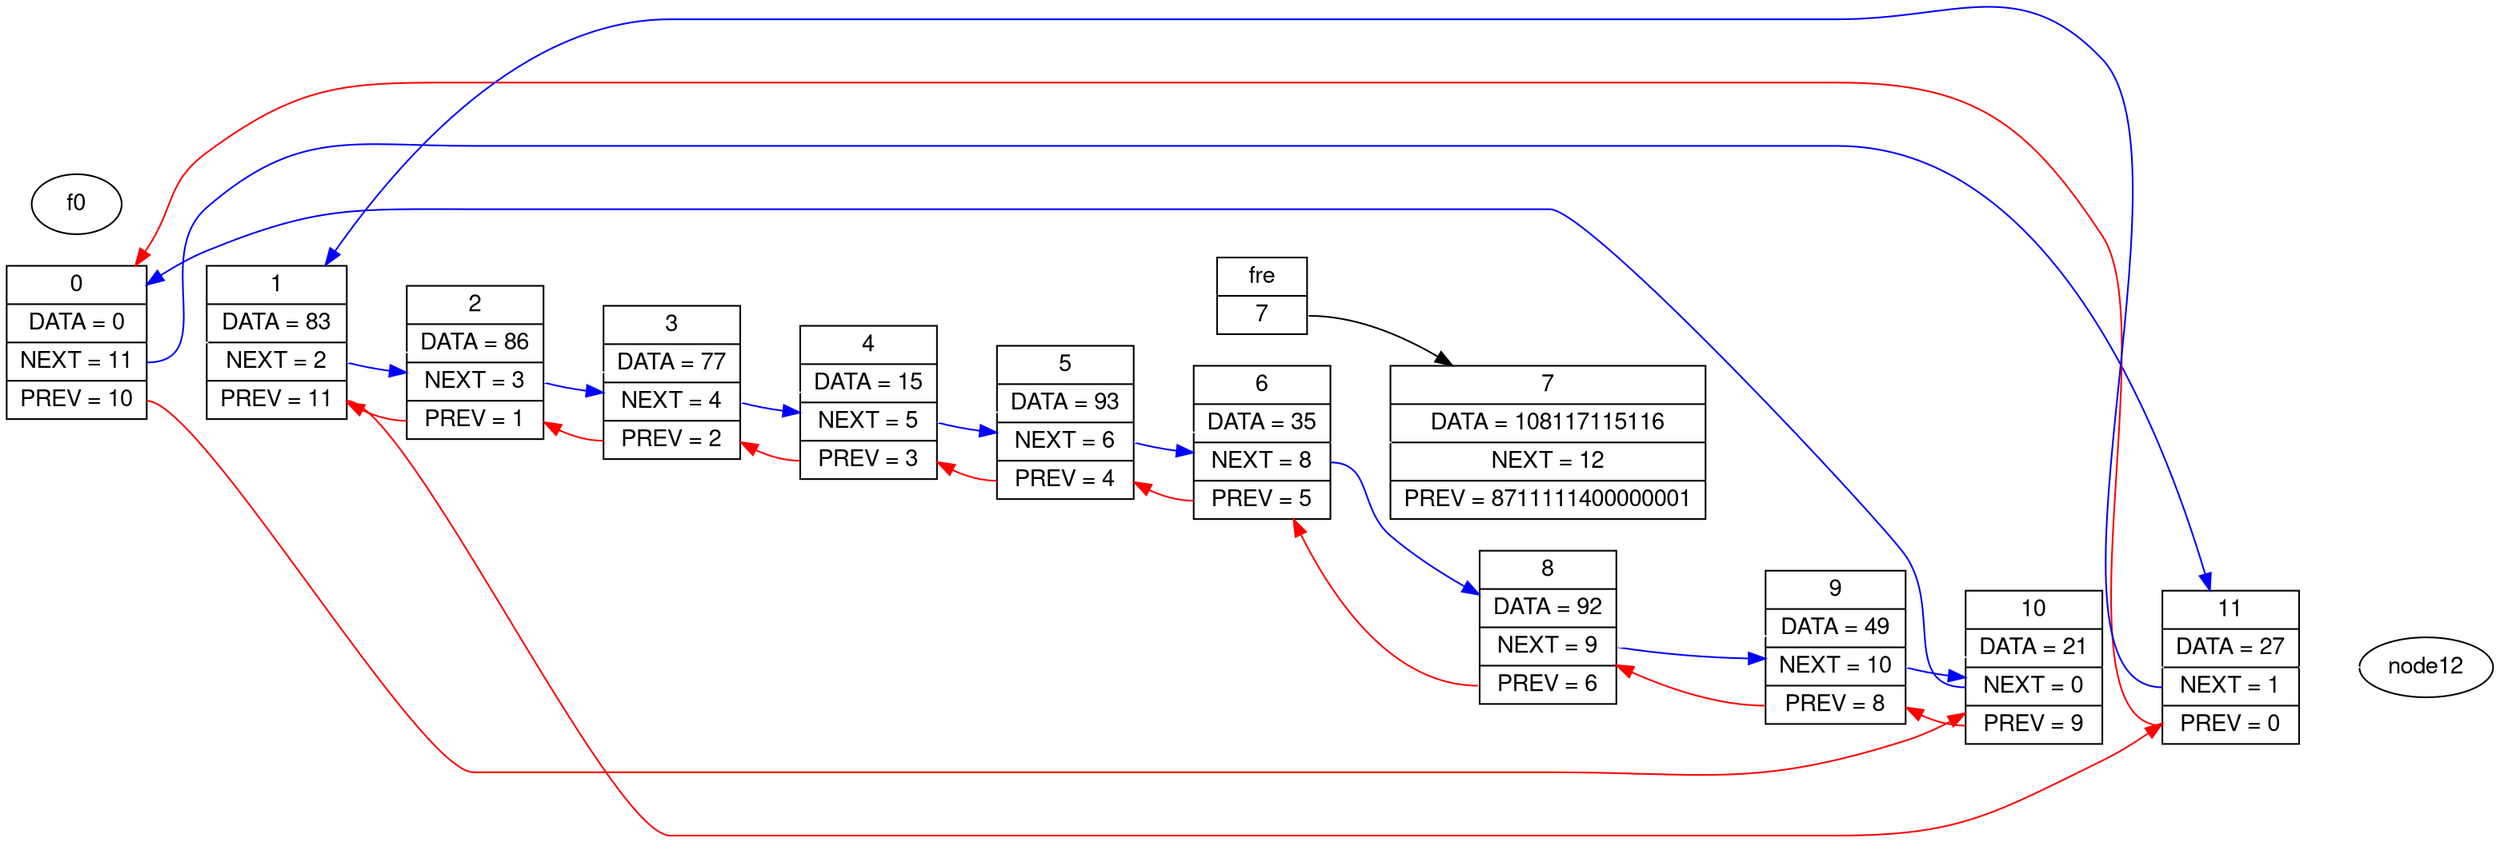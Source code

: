 digraph g {
fontname="Helvetica,Arial,sans-serif"node [fontname="Helvetica,Arial,sans-serif"]
graph [
rankdir = "LR"
];
node [
fontisze = "16"
shape = "ellipse"
];
"node0" [
label = "<f0> 0 |<f1> DATA = 0|<f2> NEXT = 11|<f3>PREV = 10"
shape = "record"
];
"node1" [
label = "<f0> 1 |<f1> DATA = 83|<f2> NEXT = 2|<f3>PREV = 11"
shape = "record"
];
"node2" [
label = "<f0> 2 |<f1> DATA = 86|<f2> NEXT = 3|<f3>PREV = 1"
shape = "record"
];
"node3" [
label = "<f0> 3 |<f1> DATA = 77|<f2> NEXT = 4|<f3>PREV = 2"
shape = "record"
];
"node4" [
label = "<f0> 4 |<f1> DATA = 15|<f2> NEXT = 5|<f3>PREV = 3"
shape = "record"
];
"node5" [
label = "<f0> 5 |<f1> DATA = 93|<f2> NEXT = 6|<f3>PREV = 4"
shape = "record"
];
"node6" [
label = "<f0> 6 |<f1> DATA = 35|<f2> NEXT = 8|<f3>PREV = 5"
shape = "record"
];
"node7" [
label = "<f0> 7 |<f1> DATA = 108117115116|<f2> NEXT = 12|<f3>PREV = 8711111400000001"
shape = "record"
];
"node8" [
label = "<f0> 8 |<f1> DATA = 92|<f2> NEXT = 9|<f3>PREV = 6"
shape = "record"
];
"node9" [
label = "<f0> 9 |<f1> DATA = 49|<f2> NEXT = 10|<f3>PREV = 8"
shape = "record"
];
"node10" [
label = "<f0> 10 |<f1> DATA = 21|<f2> NEXT = 0|<f3>PREV = 9"
shape = "record"
];
"node11" [
label = "<f0> 11 |<f1> DATA = 27|<f2> NEXT = 1|<f3>PREV = 0"
shape = "record"
];
"free" [
label = "<f0> fre|<f1> 7"
shape = "record"
];
"node0":f2 -> "node11"[color="blue"];
"node0":f3 -> "node10"[color="red"];
"node0"-> "node1" [weight=69, color=white]"node1":f2 -> "node2"[color="blue"];
"node1":f3 -> "node11"[color="red"];
"node1"-> "node2" [weight=69, color=white]"node2":f2 -> "node3"[color="blue"];
"node2":f3 -> "node1"[color="red"];
"node2"-> "node3" [weight=69, color=white]"node3":f2 -> "node4"[color="blue"];
"node3":f3 -> "node2"[color="red"];
"node3"-> "node4" [weight=69, color=white]"node4":f2 -> "node5"[color="blue"];
"node4":f3 -> "node3"[color="red"];
"node4"-> "node5" [weight=69, color=white]"node5":f2 -> "node6"[color="blue"];
"node5":f3 -> "node4"[color="red"];
"node5"-> "node6" [weight=69, color=white]"node6":f2 -> "node8"[color="blue"];
"node6":f3 -> "node5"[color="red"];
"node6"-> "node7" [weight=69, color=white]"node8":f2 -> "node9"[color="blue"];
"node8":f3 -> "node6"[color="red"];
"node8"-> "node9" [weight=69, color=white]"node9":f2 -> "node10"[color="blue"];
"node9":f3 -> "node8"[color="red"];
"node9"-> "node10" [weight=69, color=white]"node10":f2 -> "node0"[color="blue"];
"node10":f3 -> "node9"[color="red"];
"node10"-> "node11" [weight=69, color=white]"node11":f2 -> "node1"[color="blue"];
"node11":f3 -> "node0"[color="red"];
"node11"-> "node12" [weight=69, color=white]"free":f1 -> "node7"f0;
}
